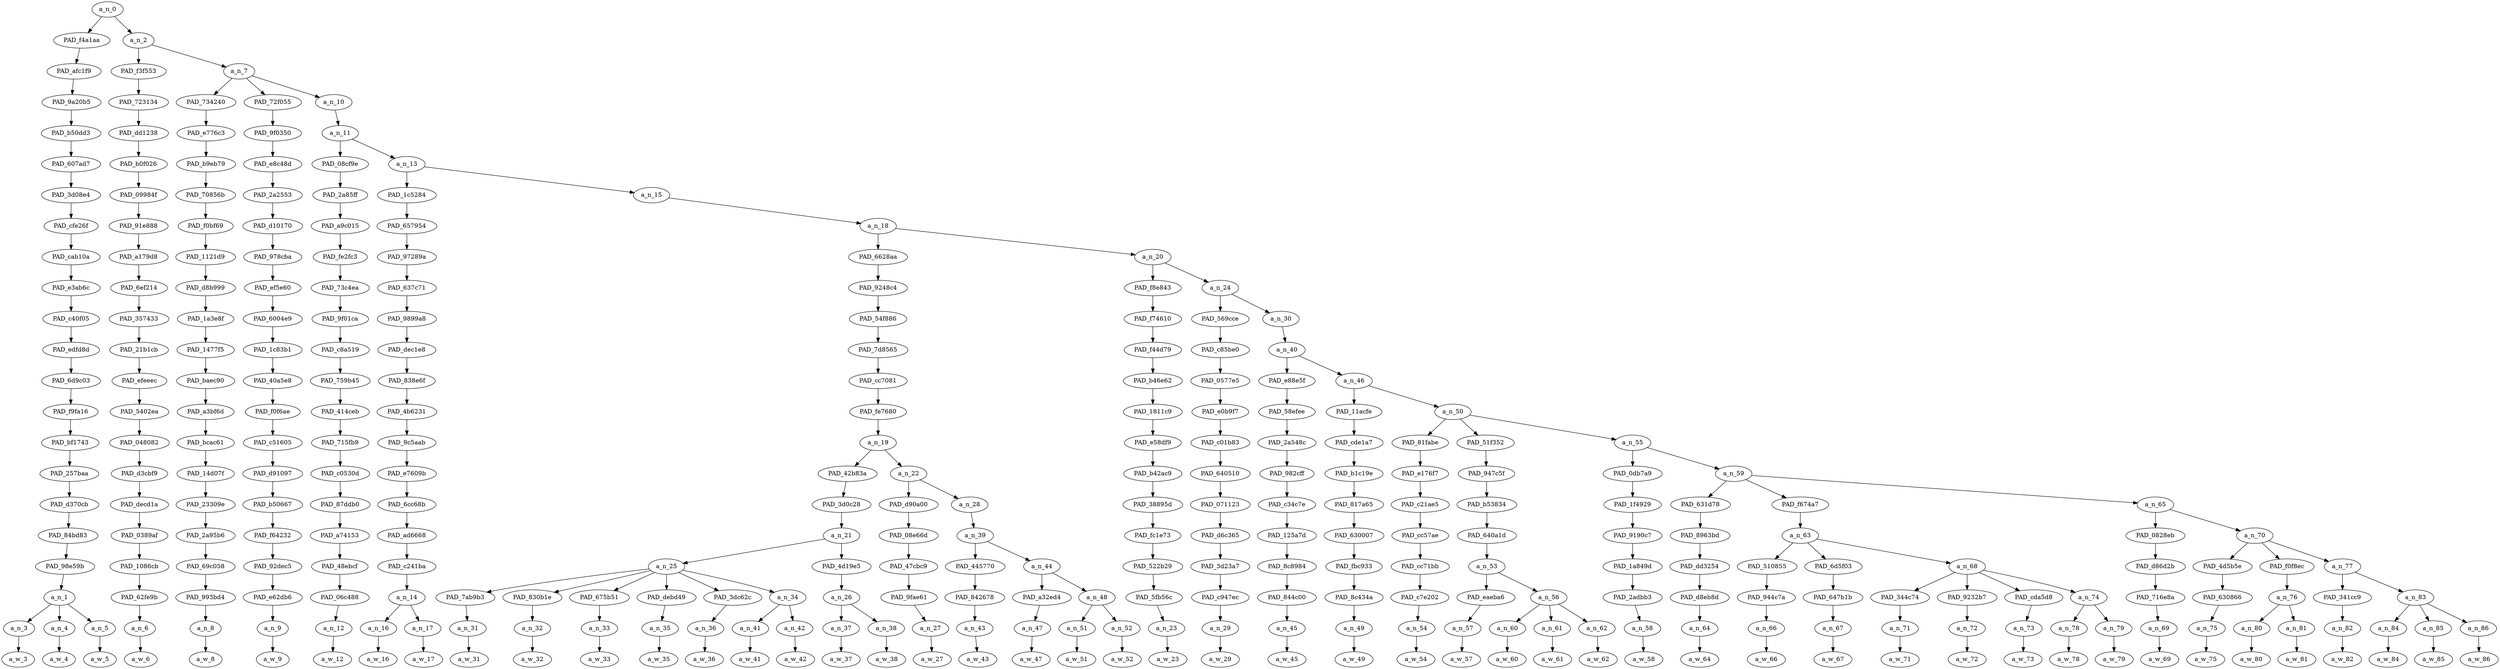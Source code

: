 strict digraph "" {
	a_n_0	[div_dir=-1,
		index=0,
		level=21,
		pos="2.8313787012924383,21!",
		text_span="[0, 1, 2, 3, 4, 5, 6, 7, 8, 9, 10, 11, 12, 13, 14, 15, 16, 17, 18, 19, 20, 21, 22, 23, 24, 25, 26, 27, 28, 29, 30, 31, 32, 33, 34, \
35, 36, 37, 38, 39, 40, 41, 42, 43, 44, 45, 46, 47, 48]",
		value=1.00000002];
	PAD_f4a1aa	[div_dir=-1,
		index=0,
		level=20,
		pos="1.0,20!",
		text_span="[0, 1, 2]",
		value=0.07520229];
	a_n_0 -> PAD_f4a1aa;
	a_n_2	[div_dir=-1,
		index=1,
		level=20,
		pos="4.662757402584877,20!",
		text_span="[3, 4, 5, 6, 7, 8, 9, 10, 11, 12, 13, 14, 15, 16, 17, 18, 19, 20, 21, 22, 23, 24, 25, 26, 27, 28, 29, 30, 31, 32, 33, 34, 35, 36, \
37, 38, 39, 40, 41, 42, 43, 44, 45, 46, 47, 48]",
		value=0.92477200];
	a_n_0 -> a_n_2;
	PAD_afc1f9	[div_dir=-1,
		index=0,
		level=19,
		pos="1.0,19!",
		text_span="[0, 1, 2]",
		value=0.07520229];
	PAD_f4a1aa -> PAD_afc1f9;
	PAD_9a20b5	[div_dir=-1,
		index=0,
		level=18,
		pos="1.0,18!",
		text_span="[0, 1, 2]",
		value=0.07520229];
	PAD_afc1f9 -> PAD_9a20b5;
	PAD_b50dd3	[div_dir=-1,
		index=0,
		level=17,
		pos="1.0,17!",
		text_span="[0, 1, 2]",
		value=0.07520229];
	PAD_9a20b5 -> PAD_b50dd3;
	PAD_607ad7	[div_dir=-1,
		index=0,
		level=16,
		pos="1.0,16!",
		text_span="[0, 1, 2]",
		value=0.07520229];
	PAD_b50dd3 -> PAD_607ad7;
	PAD_3d08e4	[div_dir=-1,
		index=0,
		level=15,
		pos="1.0,15!",
		text_span="[0, 1, 2]",
		value=0.07520229];
	PAD_607ad7 -> PAD_3d08e4;
	PAD_cfe26f	[div_dir=-1,
		index=0,
		level=14,
		pos="1.0,14!",
		text_span="[0, 1, 2]",
		value=0.07520229];
	PAD_3d08e4 -> PAD_cfe26f;
	PAD_cab10a	[div_dir=-1,
		index=0,
		level=13,
		pos="1.0,13!",
		text_span="[0, 1, 2]",
		value=0.07520229];
	PAD_cfe26f -> PAD_cab10a;
	PAD_e3ab6c	[div_dir=-1,
		index=0,
		level=12,
		pos="1.0,12!",
		text_span="[0, 1, 2]",
		value=0.07520229];
	PAD_cab10a -> PAD_e3ab6c;
	PAD_c40f05	[div_dir=-1,
		index=0,
		level=11,
		pos="1.0,11!",
		text_span="[0, 1, 2]",
		value=0.07520229];
	PAD_e3ab6c -> PAD_c40f05;
	PAD_edfd8d	[div_dir=-1,
		index=0,
		level=10,
		pos="1.0,10!",
		text_span="[0, 1, 2]",
		value=0.07520229];
	PAD_c40f05 -> PAD_edfd8d;
	PAD_6d9c03	[div_dir=-1,
		index=0,
		level=9,
		pos="1.0,9!",
		text_span="[0, 1, 2]",
		value=0.07520229];
	PAD_edfd8d -> PAD_6d9c03;
	PAD_f9fa16	[div_dir=-1,
		index=0,
		level=8,
		pos="1.0,8!",
		text_span="[0, 1, 2]",
		value=0.07520229];
	PAD_6d9c03 -> PAD_f9fa16;
	PAD_bf1743	[div_dir=-1,
		index=0,
		level=7,
		pos="1.0,7!",
		text_span="[0, 1, 2]",
		value=0.07520229];
	PAD_f9fa16 -> PAD_bf1743;
	PAD_257baa	[div_dir=-1,
		index=0,
		level=6,
		pos="1.0,6!",
		text_span="[0, 1, 2]",
		value=0.07520229];
	PAD_bf1743 -> PAD_257baa;
	PAD_d370cb	[div_dir=-1,
		index=0,
		level=5,
		pos="1.0,5!",
		text_span="[0, 1, 2]",
		value=0.07520229];
	PAD_257baa -> PAD_d370cb;
	PAD_84bd83	[div_dir=-1,
		index=0,
		level=4,
		pos="1.0,4!",
		text_span="[0, 1, 2]",
		value=0.07520229];
	PAD_d370cb -> PAD_84bd83;
	PAD_98e59b	[div_dir=-1,
		index=0,
		level=3,
		pos="1.0,3!",
		text_span="[0, 1, 2]",
		value=0.07520229];
	PAD_84bd83 -> PAD_98e59b;
	a_n_1	[div_dir=-1,
		index=0,
		level=2,
		pos="1.0,2!",
		text_span="[0, 1, 2]",
		value=0.07520229];
	PAD_98e59b -> a_n_1;
	a_n_3	[div_dir=-1,
		index=0,
		level=1,
		pos="0.0,1!",
		text_span="[0]",
		value=0.01109637];
	a_n_1 -> a_n_3;
	a_n_4	[div_dir=-1,
		index=1,
		level=1,
		pos="1.0,1!",
		text_span="[1]",
		value=0.04171423];
	a_n_1 -> a_n_4;
	a_n_5	[div_dir=1,
		index=2,
		level=1,
		pos="2.0,1!",
		text_span="[2]",
		value=0.02232643];
	a_n_1 -> a_n_5;
	a_w_3	[div_dir=0,
		index=0,
		level=0,
		pos="0,0!",
		text_span="[0]",
		value=the];
	a_n_3 -> a_w_3;
	a_w_4	[div_dir=0,
		index=1,
		level=0,
		pos="1,0!",
		text_span="[1]",
		value=blm];
	a_n_4 -> a_w_4;
	a_w_5	[div_dir=0,
		index=2,
		level=0,
		pos="2,0!",
		text_span="[2]",
		value=leadership];
	a_n_5 -> a_w_5;
	PAD_f3f553	[div_dir=-1,
		index=1,
		level=19,
		pos="3.0,19!",
		text_span="[3]",
		value=0.01282793];
	a_n_2 -> PAD_f3f553;
	a_n_7	[div_dir=-1,
		index=2,
		level=19,
		pos="6.325514805169753,19!",
		text_span="[4, 5, 6, 7, 8, 9, 10, 11, 12, 13, 14, 15, 16, 17, 18, 19, 20, 21, 22, 23, 24, 25, 26, 27, 28, 29, 30, 31, 32, 33, 34, 35, 36, 37, \
38, 39, 40, 41, 42, 43, 44, 45, 46, 47, 48]",
		value=0.91193600];
	a_n_2 -> a_n_7;
	PAD_723134	[div_dir=-1,
		index=1,
		level=18,
		pos="3.0,18!",
		text_span="[3]",
		value=0.01282793];
	PAD_f3f553 -> PAD_723134;
	PAD_dd1238	[div_dir=-1,
		index=1,
		level=17,
		pos="3.0,17!",
		text_span="[3]",
		value=0.01282793];
	PAD_723134 -> PAD_dd1238;
	PAD_b0f026	[div_dir=-1,
		index=1,
		level=16,
		pos="3.0,16!",
		text_span="[3]",
		value=0.01282793];
	PAD_dd1238 -> PAD_b0f026;
	PAD_09984f	[div_dir=-1,
		index=1,
		level=15,
		pos="3.0,15!",
		text_span="[3]",
		value=0.01282793];
	PAD_b0f026 -> PAD_09984f;
	PAD_91e888	[div_dir=-1,
		index=1,
		level=14,
		pos="3.0,14!",
		text_span="[3]",
		value=0.01282793];
	PAD_09984f -> PAD_91e888;
	PAD_a179d8	[div_dir=-1,
		index=1,
		level=13,
		pos="3.0,13!",
		text_span="[3]",
		value=0.01282793];
	PAD_91e888 -> PAD_a179d8;
	PAD_6ef214	[div_dir=-1,
		index=1,
		level=12,
		pos="3.0,12!",
		text_span="[3]",
		value=0.01282793];
	PAD_a179d8 -> PAD_6ef214;
	PAD_357433	[div_dir=-1,
		index=1,
		level=11,
		pos="3.0,11!",
		text_span="[3]",
		value=0.01282793];
	PAD_6ef214 -> PAD_357433;
	PAD_21b1cb	[div_dir=-1,
		index=1,
		level=10,
		pos="3.0,10!",
		text_span="[3]",
		value=0.01282793];
	PAD_357433 -> PAD_21b1cb;
	PAD_efeeec	[div_dir=-1,
		index=1,
		level=9,
		pos="3.0,9!",
		text_span="[3]",
		value=0.01282793];
	PAD_21b1cb -> PAD_efeeec;
	PAD_5402ea	[div_dir=-1,
		index=1,
		level=8,
		pos="3.0,8!",
		text_span="[3]",
		value=0.01282793];
	PAD_efeeec -> PAD_5402ea;
	PAD_048082	[div_dir=-1,
		index=1,
		level=7,
		pos="3.0,7!",
		text_span="[3]",
		value=0.01282793];
	PAD_5402ea -> PAD_048082;
	PAD_d3cbf9	[div_dir=-1,
		index=1,
		level=6,
		pos="3.0,6!",
		text_span="[3]",
		value=0.01282793];
	PAD_048082 -> PAD_d3cbf9;
	PAD_decd1a	[div_dir=-1,
		index=1,
		level=5,
		pos="3.0,5!",
		text_span="[3]",
		value=0.01282793];
	PAD_d3cbf9 -> PAD_decd1a;
	PAD_0389af	[div_dir=-1,
		index=1,
		level=4,
		pos="3.0,4!",
		text_span="[3]",
		value=0.01282793];
	PAD_decd1a -> PAD_0389af;
	PAD_1086cb	[div_dir=-1,
		index=1,
		level=3,
		pos="3.0,3!",
		text_span="[3]",
		value=0.01282793];
	PAD_0389af -> PAD_1086cb;
	PAD_62fe9b	[div_dir=-1,
		index=1,
		level=2,
		pos="3.0,2!",
		text_span="[3]",
		value=0.01282793];
	PAD_1086cb -> PAD_62fe9b;
	a_n_6	[div_dir=-1,
		index=3,
		level=1,
		pos="3.0,1!",
		text_span="[3]",
		value=0.01282793];
	PAD_62fe9b -> a_n_6;
	a_w_6	[div_dir=0,
		index=3,
		level=0,
		pos="3,0!",
		text_span="[3]",
		value=have];
	a_n_6 -> a_w_6;
	PAD_734240	[div_dir=1,
		index=2,
		level=18,
		pos="4.0,18!",
		text_span="[4]",
		value=0.01030826];
	a_n_7 -> PAD_734240;
	PAD_72f055	[div_dir=-1,
		index=3,
		level=18,
		pos="5.0,18!",
		text_span="[5]",
		value=0.01080729];
	a_n_7 -> PAD_72f055;
	a_n_10	[div_dir=-1,
		index=4,
		level=18,
		pos="9.97654441550926,18!",
		text_span="[6, 7, 8, 9, 10, 11, 12, 13, 14, 15, 16, 17, 18, 19, 20, 21, 22, 23, 24, 25, 26, 27, 28, 29, 30, 31, 32, 33, 34, 35, 36, 37, 38, \
39, 40, 41, 42, 43, 44, 45, 46, 47, 48]",
		value=0.89081667];
	a_n_7 -> a_n_10;
	PAD_e776c3	[div_dir=1,
		index=2,
		level=17,
		pos="4.0,17!",
		text_span="[4]",
		value=0.01030826];
	PAD_734240 -> PAD_e776c3;
	PAD_b9eb79	[div_dir=1,
		index=2,
		level=16,
		pos="4.0,16!",
		text_span="[4]",
		value=0.01030826];
	PAD_e776c3 -> PAD_b9eb79;
	PAD_70856b	[div_dir=1,
		index=2,
		level=15,
		pos="4.0,15!",
		text_span="[4]",
		value=0.01030826];
	PAD_b9eb79 -> PAD_70856b;
	PAD_f0bf69	[div_dir=1,
		index=2,
		level=14,
		pos="4.0,14!",
		text_span="[4]",
		value=0.01030826];
	PAD_70856b -> PAD_f0bf69;
	PAD_1121d9	[div_dir=1,
		index=2,
		level=13,
		pos="4.0,13!",
		text_span="[4]",
		value=0.01030826];
	PAD_f0bf69 -> PAD_1121d9;
	PAD_d8b999	[div_dir=1,
		index=2,
		level=12,
		pos="4.0,12!",
		text_span="[4]",
		value=0.01030826];
	PAD_1121d9 -> PAD_d8b999;
	PAD_1a3e8f	[div_dir=1,
		index=2,
		level=11,
		pos="4.0,11!",
		text_span="[4]",
		value=0.01030826];
	PAD_d8b999 -> PAD_1a3e8f;
	PAD_1477f5	[div_dir=1,
		index=2,
		level=10,
		pos="4.0,10!",
		text_span="[4]",
		value=0.01030826];
	PAD_1a3e8f -> PAD_1477f5;
	PAD_baec90	[div_dir=1,
		index=2,
		level=9,
		pos="4.0,9!",
		text_span="[4]",
		value=0.01030826];
	PAD_1477f5 -> PAD_baec90;
	PAD_a3bf6d	[div_dir=1,
		index=2,
		level=8,
		pos="4.0,8!",
		text_span="[4]",
		value=0.01030826];
	PAD_baec90 -> PAD_a3bf6d;
	PAD_bcac61	[div_dir=1,
		index=2,
		level=7,
		pos="4.0,7!",
		text_span="[4]",
		value=0.01030826];
	PAD_a3bf6d -> PAD_bcac61;
	PAD_14d07f	[div_dir=1,
		index=2,
		level=6,
		pos="4.0,6!",
		text_span="[4]",
		value=0.01030826];
	PAD_bcac61 -> PAD_14d07f;
	PAD_23309e	[div_dir=1,
		index=2,
		level=5,
		pos="4.0,5!",
		text_span="[4]",
		value=0.01030826];
	PAD_14d07f -> PAD_23309e;
	PAD_2a95b6	[div_dir=1,
		index=2,
		level=4,
		pos="4.0,4!",
		text_span="[4]",
		value=0.01030826];
	PAD_23309e -> PAD_2a95b6;
	PAD_69c058	[div_dir=1,
		index=2,
		level=3,
		pos="4.0,3!",
		text_span="[4]",
		value=0.01030826];
	PAD_2a95b6 -> PAD_69c058;
	PAD_993bd4	[div_dir=1,
		index=2,
		level=2,
		pos="4.0,2!",
		text_span="[4]",
		value=0.01030826];
	PAD_69c058 -> PAD_993bd4;
	a_n_8	[div_dir=1,
		index=4,
		level=1,
		pos="4.0,1!",
		text_span="[4]",
		value=0.01030826];
	PAD_993bd4 -> a_n_8;
	a_w_8	[div_dir=0,
		index=4,
		level=0,
		pos="4,0!",
		text_span="[4]",
		value=been];
	a_n_8 -> a_w_8;
	PAD_9f0350	[div_dir=-1,
		index=3,
		level=17,
		pos="5.0,17!",
		text_span="[5]",
		value=0.01080729];
	PAD_72f055 -> PAD_9f0350;
	PAD_e8c48d	[div_dir=-1,
		index=3,
		level=16,
		pos="5.0,16!",
		text_span="[5]",
		value=0.01080729];
	PAD_9f0350 -> PAD_e8c48d;
	PAD_2a2553	[div_dir=-1,
		index=3,
		level=15,
		pos="5.0,15!",
		text_span="[5]",
		value=0.01080729];
	PAD_e8c48d -> PAD_2a2553;
	PAD_d10170	[div_dir=-1,
		index=3,
		level=14,
		pos="5.0,14!",
		text_span="[5]",
		value=0.01080729];
	PAD_2a2553 -> PAD_d10170;
	PAD_978cba	[div_dir=-1,
		index=3,
		level=13,
		pos="5.0,13!",
		text_span="[5]",
		value=0.01080729];
	PAD_d10170 -> PAD_978cba;
	PAD_ef5e60	[div_dir=-1,
		index=3,
		level=12,
		pos="5.0,12!",
		text_span="[5]",
		value=0.01080729];
	PAD_978cba -> PAD_ef5e60;
	PAD_6004e9	[div_dir=-1,
		index=3,
		level=11,
		pos="5.0,11!",
		text_span="[5]",
		value=0.01080729];
	PAD_ef5e60 -> PAD_6004e9;
	PAD_1c83b1	[div_dir=-1,
		index=3,
		level=10,
		pos="5.0,10!",
		text_span="[5]",
		value=0.01080729];
	PAD_6004e9 -> PAD_1c83b1;
	PAD_40a5e8	[div_dir=-1,
		index=3,
		level=9,
		pos="5.0,9!",
		text_span="[5]",
		value=0.01080729];
	PAD_1c83b1 -> PAD_40a5e8;
	PAD_f0f6ae	[div_dir=-1,
		index=3,
		level=8,
		pos="5.0,8!",
		text_span="[5]",
		value=0.01080729];
	PAD_40a5e8 -> PAD_f0f6ae;
	PAD_c51605	[div_dir=-1,
		index=3,
		level=7,
		pos="5.0,7!",
		text_span="[5]",
		value=0.01080729];
	PAD_f0f6ae -> PAD_c51605;
	PAD_d91097	[div_dir=-1,
		index=3,
		level=6,
		pos="5.0,6!",
		text_span="[5]",
		value=0.01080729];
	PAD_c51605 -> PAD_d91097;
	PAD_b50667	[div_dir=-1,
		index=3,
		level=5,
		pos="5.0,5!",
		text_span="[5]",
		value=0.01080729];
	PAD_d91097 -> PAD_b50667;
	PAD_f64232	[div_dir=-1,
		index=3,
		level=4,
		pos="5.0,4!",
		text_span="[5]",
		value=0.01080729];
	PAD_b50667 -> PAD_f64232;
	PAD_92dec5	[div_dir=-1,
		index=3,
		level=3,
		pos="5.0,3!",
		text_span="[5]",
		value=0.01080729];
	PAD_f64232 -> PAD_92dec5;
	PAD_e62db6	[div_dir=-1,
		index=3,
		level=2,
		pos="5.0,2!",
		text_span="[5]",
		value=0.01080729];
	PAD_92dec5 -> PAD_e62db6;
	a_n_9	[div_dir=-1,
		index=5,
		level=1,
		pos="5.0,1!",
		text_span="[5]",
		value=0.01080729];
	PAD_e62db6 -> a_n_9;
	a_w_9	[div_dir=0,
		index=5,
		level=0,
		pos="5,0!",
		text_span="[5]",
		value=out];
	a_n_9 -> a_w_9;
	a_n_11	[div_dir=-1,
		index=4,
		level=17,
		pos="9.97654441550926,17!",
		text_span="[6, 7, 8, 9, 10, 11, 12, 13, 14, 15, 16, 17, 18, 19, 20, 21, 22, 23, 24, 25, 26, 27, 28, 29, 30, 31, 32, 33, 34, 35, 36, 37, 38, \
39, 40, 41, 42, 43, 44, 45, 46, 47, 48]",
		value=0.89081508];
	a_n_10 -> a_n_11;
	PAD_08cf9e	[div_dir=-1,
		index=4,
		level=16,
		pos="6.0,16!",
		text_span="[6]",
		value=0.02746421];
	a_n_11 -> PAD_08cf9e;
	a_n_13	[div_dir=1,
		index=5,
		level=16,
		pos="13.953088831018519,16!",
		text_span="[7, 8, 9, 10, 11, 12, 13, 14, 15, 16, 17, 18, 19, 20, 21, 22, 23, 24, 25, 26, 27, 28, 29, 30, 31, 32, 33, 34, 35, 36, 37, 38, 39, \
40, 41, 42, 43, 44, 45, 46, 47, 48]",
		value=0.86334928];
	a_n_11 -> a_n_13;
	PAD_2a85ff	[div_dir=-1,
		index=4,
		level=15,
		pos="6.0,15!",
		text_span="[6]",
		value=0.02746421];
	PAD_08cf9e -> PAD_2a85ff;
	PAD_a9c015	[div_dir=-1,
		index=4,
		level=14,
		pos="6.0,14!",
		text_span="[6]",
		value=0.02746421];
	PAD_2a85ff -> PAD_a9c015;
	PAD_fe2fc3	[div_dir=-1,
		index=4,
		level=13,
		pos="6.0,13!",
		text_span="[6]",
		value=0.02746421];
	PAD_a9c015 -> PAD_fe2fc3;
	PAD_73c4ea	[div_dir=-1,
		index=4,
		level=12,
		pos="6.0,12!",
		text_span="[6]",
		value=0.02746421];
	PAD_fe2fc3 -> PAD_73c4ea;
	PAD_9f01ca	[div_dir=-1,
		index=4,
		level=11,
		pos="6.0,11!",
		text_span="[6]",
		value=0.02746421];
	PAD_73c4ea -> PAD_9f01ca;
	PAD_c8a519	[div_dir=-1,
		index=4,
		level=10,
		pos="6.0,10!",
		text_span="[6]",
		value=0.02746421];
	PAD_9f01ca -> PAD_c8a519;
	PAD_759b45	[div_dir=-1,
		index=4,
		level=9,
		pos="6.0,9!",
		text_span="[6]",
		value=0.02746421];
	PAD_c8a519 -> PAD_759b45;
	PAD_414ceb	[div_dir=-1,
		index=4,
		level=8,
		pos="6.0,8!",
		text_span="[6]",
		value=0.02746421];
	PAD_759b45 -> PAD_414ceb;
	PAD_715fb9	[div_dir=-1,
		index=4,
		level=7,
		pos="6.0,7!",
		text_span="[6]",
		value=0.02746421];
	PAD_414ceb -> PAD_715fb9;
	PAD_c0530d	[div_dir=-1,
		index=4,
		level=6,
		pos="6.0,6!",
		text_span="[6]",
		value=0.02746421];
	PAD_715fb9 -> PAD_c0530d;
	PAD_87ddb0	[div_dir=-1,
		index=4,
		level=5,
		pos="6.0,5!",
		text_span="[6]",
		value=0.02746421];
	PAD_c0530d -> PAD_87ddb0;
	PAD_a74153	[div_dir=-1,
		index=4,
		level=4,
		pos="6.0,4!",
		text_span="[6]",
		value=0.02746421];
	PAD_87ddb0 -> PAD_a74153;
	PAD_48ebcf	[div_dir=-1,
		index=4,
		level=3,
		pos="6.0,3!",
		text_span="[6]",
		value=0.02746421];
	PAD_a74153 -> PAD_48ebcf;
	PAD_06c488	[div_dir=-1,
		index=4,
		level=2,
		pos="6.0,2!",
		text_span="[6]",
		value=0.02746421];
	PAD_48ebcf -> PAD_06c488;
	a_n_12	[div_dir=-1,
		index=6,
		level=1,
		pos="6.0,1!",
		text_span="[6]",
		value=0.02746421];
	PAD_06c488 -> a_n_12;
	a_w_12	[div_dir=0,
		index=6,
		level=0,
		pos="6,0!",
		text_span="[6]",
		value=disrupting];
	a_n_12 -> a_w_12;
	PAD_1c5284	[div_dir=1,
		index=5,
		level=15,
		pos="7.5,15!",
		text_span="[7, 8]",
		value=0.05736833];
	a_n_13 -> PAD_1c5284;
	a_n_15	[div_dir=-1,
		index=6,
		level=15,
		pos="20.406177662037038,15!",
		text_span="[9, 10, 11, 12, 13, 14, 15, 16, 17, 18, 19, 20, 21, 22, 23, 24, 25, 26, 27, 28, 29, 30, 31, 32, 33, 34, 35, 36, 37, 38, 39, 40, \
41, 42, 43, 44, 45, 46, 47, 48]",
		value=0.80597691];
	a_n_13 -> a_n_15;
	PAD_657954	[div_dir=1,
		index=5,
		level=14,
		pos="7.5,14!",
		text_span="[7, 8]",
		value=0.05736833];
	PAD_1c5284 -> PAD_657954;
	PAD_97289a	[div_dir=1,
		index=5,
		level=13,
		pos="7.5,13!",
		text_span="[7, 8]",
		value=0.05736833];
	PAD_657954 -> PAD_97289a;
	PAD_637c71	[div_dir=1,
		index=5,
		level=12,
		pos="7.5,12!",
		text_span="[7, 8]",
		value=0.05736833];
	PAD_97289a -> PAD_637c71;
	PAD_9899a8	[div_dir=1,
		index=5,
		level=11,
		pos="7.5,11!",
		text_span="[7, 8]",
		value=0.05736833];
	PAD_637c71 -> PAD_9899a8;
	PAD_dec1e8	[div_dir=1,
		index=5,
		level=10,
		pos="7.5,10!",
		text_span="[7, 8]",
		value=0.05736833];
	PAD_9899a8 -> PAD_dec1e8;
	PAD_838e6f	[div_dir=1,
		index=5,
		level=9,
		pos="7.5,9!",
		text_span="[7, 8]",
		value=0.05736833];
	PAD_dec1e8 -> PAD_838e6f;
	PAD_4b6231	[div_dir=1,
		index=5,
		level=8,
		pos="7.5,8!",
		text_span="[7, 8]",
		value=0.05736833];
	PAD_838e6f -> PAD_4b6231;
	PAD_9c5aab	[div_dir=1,
		index=5,
		level=7,
		pos="7.5,7!",
		text_span="[7, 8]",
		value=0.05736833];
	PAD_4b6231 -> PAD_9c5aab;
	PAD_e7609b	[div_dir=1,
		index=5,
		level=6,
		pos="7.5,6!",
		text_span="[7, 8]",
		value=0.05736833];
	PAD_9c5aab -> PAD_e7609b;
	PAD_6cc68b	[div_dir=1,
		index=5,
		level=5,
		pos="7.5,5!",
		text_span="[7, 8]",
		value=0.05736833];
	PAD_e7609b -> PAD_6cc68b;
	PAD_ad6668	[div_dir=1,
		index=5,
		level=4,
		pos="7.5,4!",
		text_span="[7, 8]",
		value=0.05736833];
	PAD_6cc68b -> PAD_ad6668;
	PAD_c241ba	[div_dir=1,
		index=5,
		level=3,
		pos="7.5,3!",
		text_span="[7, 8]",
		value=0.05736833];
	PAD_ad6668 -> PAD_c241ba;
	a_n_14	[div_dir=1,
		index=5,
		level=2,
		pos="7.5,2!",
		text_span="[7, 8]",
		value=0.05736833];
	PAD_c241ba -> a_n_14;
	a_n_16	[div_dir=1,
		index=7,
		level=1,
		pos="7.0,1!",
		text_span="[7]",
		value=0.03590474];
	a_n_14 -> a_n_16;
	a_n_17	[div_dir=1,
		index=8,
		level=1,
		pos="8.0,1!",
		text_span="[8]",
		value=0.02134749];
	a_n_14 -> a_n_17;
	a_w_16	[div_dir=0,
		index=7,
		level=0,
		pos="7,0!",
		text_span="[7]",
		value=lgbt];
	a_n_16 -> a_w_16;
	a_w_17	[div_dir=0,
		index=8,
		level=0,
		pos="8,0!",
		text_span="[8]",
		value=events];
	a_n_17 -> a_w_17;
	a_n_18	[div_dir=-1,
		index=6,
		level=14,
		pos="20.406177662037038,14!",
		text_span="[9, 10, 11, 12, 13, 14, 15, 16, 17, 18, 19, 20, 21, 22, 23, 24, 25, 26, 27, 28, 29, 30, 31, 32, 33, 34, 35, 36, 37, 38, 39, 40, \
41, 42, 43, 44, 45, 46, 47, 48]",
		value=0.80595680];
	a_n_15 -> a_n_18;
	PAD_6628aa	[div_dir=-1,
		index=6,
		level=13,
		pos="16.572916666666664,13!",
		text_span="[9, 10, 11, 12, 13, 14, 15, 16, 17, 18, 19, 20, 21, 22]",
		value=0.39734968];
	a_n_18 -> PAD_6628aa;
	a_n_20	[div_dir=1,
		index=7,
		level=13,
		pos="24.23943865740741,13!",
		text_span="[23, 24, 25, 26, 27, 28, 29, 30, 31, 32, 33, 34, 35, 36, 37, 38, 39, 40, 41, 42, 43, 44, 45, 46, 47, 48]",
		value=0.40858702];
	a_n_18 -> a_n_20;
	PAD_9248c4	[div_dir=-1,
		index=6,
		level=12,
		pos="16.572916666666664,12!",
		text_span="[9, 10, 11, 12, 13, 14, 15, 16, 17, 18, 19, 20, 21, 22]",
		value=0.39734968];
	PAD_6628aa -> PAD_9248c4;
	PAD_54f886	[div_dir=-1,
		index=6,
		level=11,
		pos="16.572916666666664,11!",
		text_span="[9, 10, 11, 12, 13, 14, 15, 16, 17, 18, 19, 20, 21, 22]",
		value=0.39734968];
	PAD_9248c4 -> PAD_54f886;
	PAD_7d8565	[div_dir=-1,
		index=6,
		level=10,
		pos="16.572916666666664,10!",
		text_span="[9, 10, 11, 12, 13, 14, 15, 16, 17, 18, 19, 20, 21, 22]",
		value=0.39734968];
	PAD_54f886 -> PAD_7d8565;
	PAD_cc7081	[div_dir=-1,
		index=6,
		level=9,
		pos="16.572916666666664,9!",
		text_span="[9, 10, 11, 12, 13, 14, 15, 16, 17, 18, 19, 20, 21, 22]",
		value=0.39734968];
	PAD_7d8565 -> PAD_cc7081;
	PAD_fe7680	[div_dir=-1,
		index=6,
		level=8,
		pos="16.572916666666664,8!",
		text_span="[9, 10, 11, 12, 13, 14, 15, 16, 17, 18, 19, 20, 21, 22]",
		value=0.39734968];
	PAD_cc7081 -> PAD_fe7680;
	a_n_19	[div_dir=-1,
		index=6,
		level=7,
		pos="16.572916666666664,7!",
		text_span="[9, 10, 11, 12, 13, 14, 15, 16, 17, 18, 19, 20, 21, 22]",
		value=0.39734968];
	PAD_fe7680 -> a_n_19;
	PAD_42b83a	[div_dir=-1,
		index=6,
		level=6,
		pos="14.208333333333332,6!",
		text_span="[9, 10, 11, 12, 13, 14, 15, 16, 17]",
		value=0.25717622];
	a_n_19 -> PAD_42b83a;
	a_n_22	[div_dir=-1,
		index=7,
		level=6,
		pos="18.9375,6!",
		text_span="[18, 19, 20, 21, 22]",
		value=0.14013831];
	a_n_19 -> a_n_22;
	PAD_3d0c28	[div_dir=-1,
		index=6,
		level=5,
		pos="14.208333333333332,5!",
		text_span="[9, 10, 11, 12, 13, 14, 15, 16, 17]",
		value=0.25717622];
	PAD_42b83a -> PAD_3d0c28;
	a_n_21	[div_dir=-1,
		index=6,
		level=4,
		pos="14.208333333333332,4!",
		text_span="[9, 10, 11, 12, 13, 14, 15, 16, 17]",
		value=0.25717622];
	PAD_3d0c28 -> a_n_21;
	a_n_25	[div_dir=-1,
		index=6,
		level=3,
		pos="11.916666666666666,3!",
		text_span="[9, 10, 11, 12, 13, 14, 15]",
		value=0.22537389];
	a_n_21 -> a_n_25;
	PAD_4d19e5	[div_dir=-1,
		index=7,
		level=3,
		pos="16.5,3!",
		text_span="[16, 17]",
		value=0.03176213];
	a_n_21 -> PAD_4d19e5;
	PAD_7ab9b3	[div_dir=-1,
		index=6,
		level=2,
		pos="9.0,2!",
		text_span="[9]",
		value=0.01878833];
	a_n_25 -> PAD_7ab9b3;
	PAD_830b1e	[div_dir=1,
		index=7,
		level=2,
		pos="10.0,2!",
		text_span="[10]",
		value=0.03704815];
	a_n_25 -> PAD_830b1e;
	PAD_675b51	[div_dir=1,
		index=8,
		level=2,
		pos="11.0,2!",
		text_span="[11]",
		value=0.03172661];
	a_n_25 -> PAD_675b51;
	PAD_debd49	[div_dir=-1,
		index=10,
		level=2,
		pos="14.0,2!",
		text_span="[14]",
		value=0.04411944];
	a_n_25 -> PAD_debd49;
	PAD_3dc62c	[div_dir=1,
		index=11,
		level=2,
		pos="15.0,2!",
		text_span="[15]",
		value=0.01681980];
	a_n_25 -> PAD_3dc62c;
	a_n_34	[div_dir=-1,
		index=9,
		level=2,
		pos="12.5,2!",
		text_span="[12, 13]",
		value=0.07685901];
	a_n_25 -> a_n_34;
	a_n_31	[div_dir=-1,
		index=9,
		level=1,
		pos="9.0,1!",
		text_span="[9]",
		value=0.01878833];
	PAD_7ab9b3 -> a_n_31;
	a_w_31	[div_dir=0,
		index=9,
		level=0,
		pos="9,0!",
		text_span="[9]",
		value=the1];
	a_n_31 -> a_w_31;
	a_n_32	[div_dir=1,
		index=10,
		level=1,
		pos="10.0,1!",
		text_span="[10]",
		value=0.03704815];
	PAD_830b1e -> a_n_32;
	a_w_32	[div_dir=0,
		index=10,
		level=0,
		pos="10,0!",
		text_span="[10]",
		value=black];
	a_n_32 -> a_w_32;
	a_n_33	[div_dir=1,
		index=11,
		level=1,
		pos="11.0,1!",
		text_span="[11]",
		value=0.03172661];
	PAD_675b51 -> a_n_33;
	a_w_33	[div_dir=0,
		index=11,
		level=0,
		pos="11,0!",
		text_span="[11]",
		value=militant];
	a_n_33 -> a_w_33;
	a_n_35	[div_dir=-1,
		index=14,
		level=1,
		pos="14.0,1!",
		text_span="[14]",
		value=0.04411944];
	PAD_debd49 -> a_n_35;
	a_w_35	[div_dir=0,
		index=14,
		level=0,
		pos="14,0!",
		text_span="[14]",
		value=guerilla];
	a_n_35 -> a_w_35;
	a_n_36	[div_dir=1,
		index=15,
		level=1,
		pos="15.0,1!",
		text_span="[15]",
		value=0.01681980];
	PAD_3dc62c -> a_n_36;
	a_w_36	[div_dir=0,
		index=15,
		level=0,
		pos="15,0!",
		text_span="[15]",
		value=family];
	a_n_36 -> a_w_36;
	a_n_41	[div_dir=-1,
		index=12,
		level=1,
		pos="12.0,1!",
		text_span="[12]",
		value=0.04542084];
	a_n_34 -> a_n_41;
	a_n_42	[div_dir=-1,
		index=13,
		level=1,
		pos="13.0,1!",
		text_span="[13]",
		value=0.03128585];
	a_n_34 -> a_n_42;
	a_w_41	[div_dir=0,
		index=12,
		level=0,
		pos="12,0!",
		text_span="[12]",
		value=muscle];
	a_n_41 -> a_w_41;
	a_w_42	[div_dir=0,
		index=13,
		level=0,
		pos="13,0!",
		text_span="[13]",
		value=panthers];
	a_n_42 -> a_w_42;
	a_n_26	[div_dir=-1,
		index=12,
		level=2,
		pos="16.5,2!",
		text_span="[16, 17]",
		value=0.03176213];
	PAD_4d19e5 -> a_n_26;
	a_n_37	[div_dir=-1,
		index=16,
		level=1,
		pos="16.0,1!",
		text_span="[16]",
		value=0.01858063];
	a_n_26 -> a_n_37;
	a_n_38	[div_dir=1,
		index=17,
		level=1,
		pos="17.0,1!",
		text_span="[17]",
		value=0.01311496];
	a_n_26 -> a_n_38;
	a_w_37	[div_dir=0,
		index=16,
		level=0,
		pos="16,0!",
		text_span="[16]",
		value=et];
	a_n_37 -> a_w_37;
	a_w_38	[div_dir=0,
		index=17,
		level=0,
		pos="17,0!",
		text_span="[17]",
		value=al];
	a_n_38 -> a_w_38;
	PAD_d90a00	[div_dir=-1,
		index=7,
		level=5,
		pos="18.0,5!",
		text_span="[18]",
		value=0.01223193];
	a_n_22 -> PAD_d90a00;
	a_n_28	[div_dir=1,
		index=8,
		level=5,
		pos="19.875,5!",
		text_span="[19, 20, 21, 22]",
		value=0.12790341];
	a_n_22 -> a_n_28;
	PAD_08e66d	[div_dir=-1,
		index=7,
		level=4,
		pos="18.0,4!",
		text_span="[18]",
		value=0.01223193];
	PAD_d90a00 -> PAD_08e66d;
	PAD_47cbc9	[div_dir=-1,
		index=8,
		level=3,
		pos="18.0,3!",
		text_span="[18]",
		value=0.01223193];
	PAD_08e66d -> PAD_47cbc9;
	PAD_9fae61	[div_dir=-1,
		index=13,
		level=2,
		pos="18.0,2!",
		text_span="[18]",
		value=0.01223193];
	PAD_47cbc9 -> PAD_9fae61;
	a_n_27	[div_dir=-1,
		index=18,
		level=1,
		pos="18.0,1!",
		text_span="[18]",
		value=0.01223193];
	PAD_9fae61 -> a_n_27;
	a_w_27	[div_dir=0,
		index=18,
		level=0,
		pos="18,0!",
		text_span="[18]",
		value=who];
	a_n_27 -> a_w_27;
	a_n_39	[div_dir=1,
		index=8,
		level=4,
		pos="19.875,4!",
		text_span="[19, 20, 21, 22]",
		value=0.12789719];
	a_n_28 -> a_n_39;
	PAD_445770	[div_dir=1,
		index=9,
		level=3,
		pos="19.0,3!",
		text_span="[19]",
		value=0.01446417];
	a_n_39 -> PAD_445770;
	a_n_44	[div_dir=-1,
		index=10,
		level=3,
		pos="20.75,3!",
		text_span="[20, 21, 22]",
		value=0.11342681];
	a_n_39 -> a_n_44;
	PAD_842678	[div_dir=1,
		index=14,
		level=2,
		pos="19.0,2!",
		text_span="[19]",
		value=0.01446417];
	PAD_445770 -> PAD_842678;
	a_n_43	[div_dir=1,
		index=19,
		level=1,
		pos="19.0,1!",
		text_span="[19]",
		value=0.01446417];
	PAD_842678 -> a_n_43;
	a_w_43	[div_dir=0,
		index=19,
		level=0,
		pos="19,0!",
		text_span="[19]",
		value=were];
	a_n_43 -> a_w_43;
	PAD_a32ed4	[div_dir=-1,
		index=15,
		level=2,
		pos="20.0,2!",
		text_span="[20]",
		value=0.03142069];
	a_n_44 -> PAD_a32ed4;
	a_n_48	[div_dir=1,
		index=16,
		level=2,
		pos="21.5,2!",
		text_span="[21, 22]",
		value=0.08198067];
	a_n_44 -> a_n_48;
	a_n_47	[div_dir=-1,
		index=20,
		level=1,
		pos="20.0,1!",
		text_span="[20]",
		value=0.03142069];
	PAD_a32ed4 -> a_n_47;
	a_w_47	[div_dir=0,
		index=20,
		level=0,
		pos="20,0!",
		text_span="[20]",
		value=murdering];
	a_n_47 -> a_w_47;
	a_n_51	[div_dir=1,
		index=21,
		level=1,
		pos="21.0,1!",
		text_span="[21]",
		value=0.05635008];
	a_n_48 -> a_n_51;
	a_n_52	[div_dir=-1,
		index=22,
		level=1,
		pos="22.0,1!",
		text_span="[22]",
		value=0.02561382];
	a_n_48 -> a_n_52;
	a_w_51	[div_dir=0,
		index=21,
		level=0,
		pos="21,0!",
		text_span="[21]",
		value=whites];
	a_n_51 -> a_w_51;
	a_w_52	[div_dir=0,
		index=22,
		level=0,
		pos="22,0!",
		text_span="[22]",
		value=cops];
	a_n_52 -> a_w_52;
	PAD_f8e843	[div_dir=-1,
		index=7,
		level=12,
		pos="23.0,12!",
		text_span="[23]",
		value=0.01412249];
	a_n_20 -> PAD_f8e843;
	a_n_24	[div_dir=1,
		index=8,
		level=12,
		pos="25.478877314814817,12!",
		text_span="[24, 25, 26, 27, 28, 29, 30, 31, 32, 33, 34, 35, 36, 37, 38, 39, 40, 41, 42, 43, 44, 45, 46, 47, 48]",
		value=0.39446239];
	a_n_20 -> a_n_24;
	PAD_f74610	[div_dir=-1,
		index=7,
		level=11,
		pos="23.0,11!",
		text_span="[23]",
		value=0.01412249];
	PAD_f8e843 -> PAD_f74610;
	PAD_f44d79	[div_dir=-1,
		index=7,
		level=10,
		pos="23.0,10!",
		text_span="[23]",
		value=0.01412249];
	PAD_f74610 -> PAD_f44d79;
	PAD_b46e62	[div_dir=-1,
		index=7,
		level=9,
		pos="23.0,9!",
		text_span="[23]",
		value=0.01412249];
	PAD_f44d79 -> PAD_b46e62;
	PAD_1811c9	[div_dir=-1,
		index=7,
		level=8,
		pos="23.0,8!",
		text_span="[23]",
		value=0.01412249];
	PAD_b46e62 -> PAD_1811c9;
	PAD_e58df9	[div_dir=-1,
		index=7,
		level=7,
		pos="23.0,7!",
		text_span="[23]",
		value=0.01412249];
	PAD_1811c9 -> PAD_e58df9;
	PAD_b42ac9	[div_dir=-1,
		index=8,
		level=6,
		pos="23.0,6!",
		text_span="[23]",
		value=0.01412249];
	PAD_e58df9 -> PAD_b42ac9;
	PAD_38895d	[div_dir=-1,
		index=9,
		level=5,
		pos="23.0,5!",
		text_span="[23]",
		value=0.01412249];
	PAD_b42ac9 -> PAD_38895d;
	PAD_fc1e73	[div_dir=-1,
		index=9,
		level=4,
		pos="23.0,4!",
		text_span="[23]",
		value=0.01412249];
	PAD_38895d -> PAD_fc1e73;
	PAD_522b29	[div_dir=-1,
		index=11,
		level=3,
		pos="23.0,3!",
		text_span="[23]",
		value=0.01412249];
	PAD_fc1e73 -> PAD_522b29;
	PAD_5fb56c	[div_dir=-1,
		index=17,
		level=2,
		pos="23.0,2!",
		text_span="[23]",
		value=0.01412249];
	PAD_522b29 -> PAD_5fb56c;
	a_n_23	[div_dir=-1,
		index=23,
		level=1,
		pos="23.0,1!",
		text_span="[23]",
		value=0.01412249];
	PAD_5fb56c -> a_n_23;
	a_w_23	[div_dir=0,
		index=23,
		level=0,
		pos="23,0!",
		text_span="[23]",
		value=are];
	a_n_23 -> a_w_23;
	PAD_569cce	[div_dir=-1,
		index=8,
		level=11,
		pos="24.0,11!",
		text_span="[24]",
		value=0.01093852];
	a_n_24 -> PAD_569cce;
	a_n_30	[div_dir=1,
		index=9,
		level=11,
		pos="26.95775462962963,11!",
		text_span="[25, 26, 27, 28, 29, 30, 31, 32, 33, 34, 35, 36, 37, 38, 39, 40, 41, 42, 43, 44, 45, 46, 47, 48]",
		value=0.38352095];
	a_n_24 -> a_n_30;
	PAD_c85be0	[div_dir=-1,
		index=8,
		level=10,
		pos="24.0,10!",
		text_span="[24]",
		value=0.01093852];
	PAD_569cce -> PAD_c85be0;
	PAD_0577e5	[div_dir=-1,
		index=8,
		level=9,
		pos="24.0,9!",
		text_span="[24]",
		value=0.01093852];
	PAD_c85be0 -> PAD_0577e5;
	PAD_e0b9f7	[div_dir=-1,
		index=8,
		level=8,
		pos="24.0,8!",
		text_span="[24]",
		value=0.01093852];
	PAD_0577e5 -> PAD_e0b9f7;
	PAD_c01b83	[div_dir=-1,
		index=8,
		level=7,
		pos="24.0,7!",
		text_span="[24]",
		value=0.01093852];
	PAD_e0b9f7 -> PAD_c01b83;
	PAD_640510	[div_dir=-1,
		index=9,
		level=6,
		pos="24.0,6!",
		text_span="[24]",
		value=0.01093852];
	PAD_c01b83 -> PAD_640510;
	PAD_071123	[div_dir=-1,
		index=10,
		level=5,
		pos="24.0,5!",
		text_span="[24]",
		value=0.01093852];
	PAD_640510 -> PAD_071123;
	PAD_d6c365	[div_dir=-1,
		index=10,
		level=4,
		pos="24.0,4!",
		text_span="[24]",
		value=0.01093852];
	PAD_071123 -> PAD_d6c365;
	PAD_3d23a7	[div_dir=-1,
		index=12,
		level=3,
		pos="24.0,3!",
		text_span="[24]",
		value=0.01093852];
	PAD_d6c365 -> PAD_3d23a7;
	PAD_c947ec	[div_dir=-1,
		index=18,
		level=2,
		pos="24.0,2!",
		text_span="[24]",
		value=0.01093852];
	PAD_3d23a7 -> PAD_c947ec;
	a_n_29	[div_dir=-1,
		index=24,
		level=1,
		pos="24.0,1!",
		text_span="[24]",
		value=0.01093852];
	PAD_c947ec -> a_n_29;
	a_w_29	[div_dir=0,
		index=24,
		level=0,
		pos="24,0!",
		text_span="[24]",
		value=who1];
	a_n_29 -> a_w_29;
	a_n_40	[div_dir=1,
		index=9,
		level=10,
		pos="26.95775462962963,10!",
		text_span="[25, 26, 27, 28, 29, 30, 31, 32, 33, 34, 35, 36, 37, 38, 39, 40, 41, 42, 43, 44, 45, 46, 47, 48]",
		value=0.38351364];
	a_n_30 -> a_n_40;
	PAD_e88e5f	[div_dir=-1,
		index=9,
		level=9,
		pos="25.0,9!",
		text_span="[25]",
		value=0.01486544];
	a_n_40 -> PAD_e88e5f;
	a_n_46	[div_dir=1,
		index=10,
		level=9,
		pos="28.91550925925926,9!",
		text_span="[26, 27, 28, 29, 30, 31, 32, 33, 34, 35, 36, 37, 38, 39, 40, 41, 42, 43, 44, 45, 46, 47, 48]",
		value=0.36864090];
	a_n_40 -> a_n_46;
	PAD_58efee	[div_dir=-1,
		index=9,
		level=8,
		pos="25.0,8!",
		text_span="[25]",
		value=0.01486544];
	PAD_e88e5f -> PAD_58efee;
	PAD_2a548c	[div_dir=-1,
		index=9,
		level=7,
		pos="25.0,7!",
		text_span="[25]",
		value=0.01486544];
	PAD_58efee -> PAD_2a548c;
	PAD_982cff	[div_dir=-1,
		index=10,
		level=6,
		pos="25.0,6!",
		text_span="[25]",
		value=0.01486544];
	PAD_2a548c -> PAD_982cff;
	PAD_c34c7e	[div_dir=-1,
		index=11,
		level=5,
		pos="25.0,5!",
		text_span="[25]",
		value=0.01486544];
	PAD_982cff -> PAD_c34c7e;
	PAD_125a7d	[div_dir=-1,
		index=11,
		level=4,
		pos="25.0,4!",
		text_span="[25]",
		value=0.01486544];
	PAD_c34c7e -> PAD_125a7d;
	PAD_8c8984	[div_dir=-1,
		index=13,
		level=3,
		pos="25.0,3!",
		text_span="[25]",
		value=0.01486544];
	PAD_125a7d -> PAD_8c8984;
	PAD_844c00	[div_dir=-1,
		index=19,
		level=2,
		pos="25.0,2!",
		text_span="[25]",
		value=0.01486544];
	PAD_8c8984 -> PAD_844c00;
	a_n_45	[div_dir=-1,
		index=25,
		level=1,
		pos="25.0,1!",
		text_span="[25]",
		value=0.01486544];
	PAD_844c00 -> a_n_45;
	a_w_45	[div_dir=0,
		index=25,
		level=0,
		pos="25,0!",
		text_span="[25]",
		value=knows];
	a_n_45 -> a_w_45;
	PAD_11acfe	[div_dir=1,
		index=10,
		level=8,
		pos="26.0,8!",
		text_span="[26]",
		value=0.01094229];
	a_n_46 -> PAD_11acfe;
	a_n_50	[div_dir=1,
		index=11,
		level=8,
		pos="31.83101851851852,8!",
		text_span="[27, 28, 29, 30, 31, 32, 33, 34, 35, 36, 37, 38, 39, 40, 41, 42, 43, 44, 45, 46, 47, 48]",
		value=0.35766784];
	a_n_46 -> a_n_50;
	PAD_cde1a7	[div_dir=1,
		index=10,
		level=7,
		pos="26.0,7!",
		text_span="[26]",
		value=0.01094229];
	PAD_11acfe -> PAD_cde1a7;
	PAD_b1c19e	[div_dir=1,
		index=11,
		level=6,
		pos="26.0,6!",
		text_span="[26]",
		value=0.01094229];
	PAD_cde1a7 -> PAD_b1c19e;
	PAD_817a65	[div_dir=1,
		index=12,
		level=5,
		pos="26.0,5!",
		text_span="[26]",
		value=0.01094229];
	PAD_b1c19e -> PAD_817a65;
	PAD_630007	[div_dir=1,
		index=12,
		level=4,
		pos="26.0,4!",
		text_span="[26]",
		value=0.01094229];
	PAD_817a65 -> PAD_630007;
	PAD_fbc933	[div_dir=1,
		index=14,
		level=3,
		pos="26.0,3!",
		text_span="[26]",
		value=0.01094229];
	PAD_630007 -> PAD_fbc933;
	PAD_8c434a	[div_dir=1,
		index=20,
		level=2,
		pos="26.0,2!",
		text_span="[26]",
		value=0.01094229];
	PAD_fbc933 -> PAD_8c434a;
	a_n_49	[div_dir=1,
		index=26,
		level=1,
		pos="26.0,1!",
		text_span="[26]",
		value=0.01094229];
	PAD_8c434a -> a_n_49;
	a_w_49	[div_dir=0,
		index=26,
		level=0,
		pos="26,0!",
		text_span="[26]",
		value=where];
	a_n_49 -> a_w_49;
	PAD_81fabe	[div_dir=1,
		index=12,
		level=7,
		pos="31.0,7!",
		text_span="[31]",
		value=0.01515250];
	a_n_50 -> PAD_81fabe;
	PAD_51f352	[div_dir=-1,
		index=11,
		level=7,
		pos="29.0,7!",
		text_span="[27, 28, 29, 30]",
		value=0.08564085];
	a_n_50 -> PAD_51f352;
	a_n_55	[div_dir=1,
		index=13,
		level=7,
		pos="35.49305555555556,7!",
		text_span="[32, 33, 34, 35, 36, 37, 38, 39, 40, 41, 42, 43, 44, 45, 46, 47, 48]",
		value=0.25684669];
	a_n_50 -> a_n_55;
	PAD_e176f7	[div_dir=1,
		index=13,
		level=6,
		pos="31.0,6!",
		text_span="[31]",
		value=0.01515250];
	PAD_81fabe -> PAD_e176f7;
	PAD_c21ae5	[div_dir=1,
		index=14,
		level=5,
		pos="31.0,5!",
		text_span="[31]",
		value=0.01515250];
	PAD_e176f7 -> PAD_c21ae5;
	PAD_cc57ae	[div_dir=1,
		index=14,
		level=4,
		pos="31.0,4!",
		text_span="[31]",
		value=0.01515250];
	PAD_c21ae5 -> PAD_cc57ae;
	PAD_cc71bb	[div_dir=1,
		index=16,
		level=3,
		pos="31.0,3!",
		text_span="[31]",
		value=0.01515250];
	PAD_cc57ae -> PAD_cc71bb;
	PAD_c7e202	[div_dir=1,
		index=23,
		level=2,
		pos="31.0,2!",
		text_span="[31]",
		value=0.01515250];
	PAD_cc71bb -> PAD_c7e202;
	a_n_54	[div_dir=1,
		index=31,
		level=1,
		pos="31.0,1!",
		text_span="[31]",
		value=0.01515250];
	PAD_c7e202 -> a_n_54;
	a_w_54	[div_dir=0,
		index=31,
		level=0,
		pos="31,0!",
		text_span="[31]",
		value=and];
	a_n_54 -> a_w_54;
	PAD_947c5f	[div_dir=-1,
		index=12,
		level=6,
		pos="29.0,6!",
		text_span="[27, 28, 29, 30]",
		value=0.08564085];
	PAD_51f352 -> PAD_947c5f;
	PAD_b53834	[div_dir=-1,
		index=13,
		level=5,
		pos="29.0,5!",
		text_span="[27, 28, 29, 30]",
		value=0.08564085];
	PAD_947c5f -> PAD_b53834;
	PAD_640a1d	[div_dir=-1,
		index=13,
		level=4,
		pos="29.0,4!",
		text_span="[27, 28, 29, 30]",
		value=0.08564085];
	PAD_b53834 -> PAD_640a1d;
	a_n_53	[div_dir=-1,
		index=15,
		level=3,
		pos="29.0,3!",
		text_span="[27, 28, 29, 30]",
		value=0.08564085];
	PAD_640a1d -> a_n_53;
	PAD_eaeba6	[div_dir=1,
		index=22,
		level=2,
		pos="30.0,2!",
		text_span="[30]",
		value=0.01827223];
	a_n_53 -> PAD_eaeba6;
	a_n_56	[div_dir=-1,
		index=21,
		level=2,
		pos="28.0,2!",
		text_span="[27, 28, 29]",
		value=0.06736801];
	a_n_53 -> a_n_56;
	a_n_57	[div_dir=1,
		index=30,
		level=1,
		pos="30.0,1!",
		text_span="[30]",
		value=0.01827223];
	PAD_eaeba6 -> a_n_57;
	a_w_57	[div_dir=0,
		index=30,
		level=0,
		pos="30,0!",
		text_span="[30]",
		value=burning];
	a_n_57 -> a_w_57;
	a_n_60	[div_dir=-1,
		index=27,
		level=1,
		pos="27.0,1!",
		text_span="[27]",
		value=0.01472182];
	a_n_56 -> a_n_60;
	a_n_61	[div_dir=1,
		index=28,
		level=1,
		pos="28.0,1!",
		text_span="[28]",
		value=0.02602054];
	a_n_56 -> a_n_61;
	a_n_62	[div_dir=-1,
		index=29,
		level=1,
		pos="29.0,1!",
		text_span="[29]",
		value=0.02654823];
	a_n_56 -> a_n_62;
	a_w_60	[div_dir=0,
		index=27,
		level=0,
		pos="27,0!",
		text_span="[27]",
		value=the2];
	a_n_60 -> a_w_60;
	a_w_61	[div_dir=0,
		index=28,
		level=0,
		pos="28,0!",
		text_span="[28]",
		value=street];
	a_n_61 -> a_w_61;
	a_w_62	[div_dir=0,
		index=29,
		level=0,
		pos="29,0!",
		text_span="[29]",
		value=thugs];
	a_n_62 -> a_w_62;
	PAD_0db7a9	[div_dir=-1,
		index=14,
		level=6,
		pos="32.0,6!",
		text_span="[32]",
		value=0.02124256];
	a_n_55 -> PAD_0db7a9;
	a_n_59	[div_dir=1,
		index=15,
		level=6,
		pos="38.986111111111114,6!",
		text_span="[33, 34, 35, 36, 37, 38, 39, 40, 41, 42, 43, 44, 45, 46, 47, 48]",
		value=0.23558538];
	a_n_55 -> a_n_59;
	PAD_1f4929	[div_dir=-1,
		index=15,
		level=5,
		pos="32.0,5!",
		text_span="[32]",
		value=0.02124256];
	PAD_0db7a9 -> PAD_1f4929;
	PAD_9190c7	[div_dir=-1,
		index=15,
		level=4,
		pos="32.0,4!",
		text_span="[32]",
		value=0.02124256];
	PAD_1f4929 -> PAD_9190c7;
	PAD_1a849d	[div_dir=-1,
		index=17,
		level=3,
		pos="32.0,3!",
		text_span="[32]",
		value=0.02124256];
	PAD_9190c7 -> PAD_1a849d;
	PAD_2adbb3	[div_dir=-1,
		index=24,
		level=2,
		pos="32.0,2!",
		text_span="[32]",
		value=0.02124256];
	PAD_1a849d -> PAD_2adbb3;
	a_n_58	[div_dir=-1,
		index=32,
		level=1,
		pos="32.0,1!",
		text_span="[32]",
		value=0.02124256];
	PAD_2adbb3 -> a_n_58;
	a_w_58	[div_dir=0,
		index=32,
		level=0,
		pos="32,0!",
		text_span="[32]",
		value=looting];
	a_n_58 -> a_w_58;
	PAD_631d78	[div_dir=-1,
		index=17,
		level=5,
		pos="40.0,5!",
		text_span="[40]",
		value=0.00873978];
	a_n_59 -> PAD_631d78;
	PAD_f674a7	[div_dir=-1,
		index=16,
		level=5,
		pos="34.541666666666664,5!",
		text_span="[33, 34, 35, 36, 37, 38, 39]",
		value=0.07006491];
	a_n_59 -> PAD_f674a7;
	a_n_65	[div_dir=1,
		index=18,
		level=5,
		pos="42.41666666666667,5!",
		text_span="[41, 42, 43, 44, 45, 46, 47, 48]",
		value=0.15674759];
	a_n_59 -> a_n_65;
	PAD_8963bd	[div_dir=-1,
		index=17,
		level=4,
		pos="40.0,4!",
		text_span="[40]",
		value=0.00873978];
	PAD_631d78 -> PAD_8963bd;
	PAD_dd3254	[div_dir=-1,
		index=21,
		level=3,
		pos="40.0,3!",
		text_span="[40]",
		value=0.00873978];
	PAD_8963bd -> PAD_dd3254;
	PAD_d8eb8d	[div_dir=-1,
		index=31,
		level=2,
		pos="40.0,2!",
		text_span="[40]",
		value=0.00873978];
	PAD_dd3254 -> PAD_d8eb8d;
	a_n_64	[div_dir=-1,
		index=40,
		level=1,
		pos="40.0,1!",
		text_span="[40]",
		value=0.00873978];
	PAD_d8eb8d -> a_n_64;
	a_w_64	[div_dir=0,
		index=40,
		level=0,
		pos="40,0!",
		text_span="[40]",
		value=or];
	a_n_64 -> a_w_64;
	a_n_63	[div_dir=-1,
		index=16,
		level=4,
		pos="34.541666666666664,4!",
		text_span="[33, 34, 35, 36, 37, 38, 39]",
		value=0.07006491];
	PAD_f674a7 -> a_n_63;
	PAD_510855	[div_dir=1,
		index=18,
		level=3,
		pos="33.0,3!",
		text_span="[33]",
		value=0.01067930];
	a_n_63 -> PAD_510855;
	PAD_6d5f03	[div_dir=-1,
		index=19,
		level=3,
		pos="34.0,3!",
		text_span="[34]",
		value=0.01306857];
	a_n_63 -> PAD_6d5f03;
	a_n_68	[div_dir=-1,
		index=20,
		level=3,
		pos="36.625,3!",
		text_span="[35, 36, 37, 38, 39]",
		value=0.04629820];
	a_n_63 -> a_n_68;
	PAD_944c7a	[div_dir=1,
		index=25,
		level=2,
		pos="33.0,2!",
		text_span="[33]",
		value=0.01067930];
	PAD_510855 -> PAD_944c7a;
	a_n_66	[div_dir=1,
		index=33,
		level=1,
		pos="33.0,1!",
		text_span="[33]",
		value=0.01067930];
	PAD_944c7a -> a_n_66;
	a_w_66	[div_dir=0,
		index=33,
		level=0,
		pos="33,0!",
		text_span="[33]",
		value=are1];
	a_n_66 -> a_w_66;
	PAD_647b1b	[div_dir=-1,
		index=26,
		level=2,
		pos="34.0,2!",
		text_span="[34]",
		value=0.01306857];
	PAD_6d5f03 -> PAD_647b1b;
	a_n_67	[div_dir=-1,
		index=34,
		level=1,
		pos="34.0,1!",
		text_span="[34]",
		value=0.01306857];
	PAD_647b1b -> a_n_67;
	a_w_67	[div_dir=0,
		index=34,
		level=0,
		pos="34,0!",
		text_span="[34]",
		value=probably];
	a_n_67 -> a_w_67;
	PAD_344c74	[div_dir=-1,
		index=27,
		level=2,
		pos="35.0,2!",
		text_span="[35]",
		value=0.00726089];
	a_n_68 -> PAD_344c74;
	PAD_9232b7	[div_dir=1,
		index=28,
		level=2,
		pos="36.0,2!",
		text_span="[36]",
		value=0.00972542];
	a_n_68 -> PAD_9232b7;
	PAD_cda5d8	[div_dir=-1,
		index=29,
		level=2,
		pos="37.0,2!",
		text_span="[37]",
		value=0.00751571];
	a_n_68 -> PAD_cda5d8;
	a_n_74	[div_dir=-1,
		index=30,
		level=2,
		pos="38.5,2!",
		text_span="[38, 39]",
		value=0.02178352];
	a_n_68 -> a_n_74;
	a_n_71	[div_dir=-1,
		index=35,
		level=1,
		pos="35.0,1!",
		text_span="[35]",
		value=0.00726089];
	PAD_344c74 -> a_n_71;
	a_w_71	[div_dir=0,
		index=35,
		level=0,
		pos="35,0!",
		text_span="[35]",
		value=in];
	a_n_71 -> a_w_71;
	a_n_72	[div_dir=1,
		index=36,
		level=1,
		pos="36.0,1!",
		text_span="[36]",
		value=0.00972542];
	PAD_9232b7 -> a_n_72;
	a_w_72	[div_dir=0,
		index=36,
		level=0,
		pos="36,0!",
		text_span="[36]",
		value=and1];
	a_n_72 -> a_w_72;
	a_n_73	[div_dir=-1,
		index=37,
		level=1,
		pos="37.0,1!",
		text_span="[37]",
		value=0.00751571];
	PAD_cda5d8 -> a_n_73;
	a_w_73	[div_dir=0,
		index=37,
		level=0,
		pos="37,0!",
		text_span="[37]",
		value=out1];
	a_n_73 -> a_w_73;
	a_n_78	[div_dir=1,
		index=38,
		level=1,
		pos="38.0,1!",
		text_span="[38]",
		value=0.00667238];
	a_n_74 -> a_n_78;
	a_n_79	[div_dir=-1,
		index=39,
		level=1,
		pos="39.0,1!",
		text_span="[39]",
		value=0.01507482];
	a_n_74 -> a_n_79;
	a_w_78	[div_dir=0,
		index=38,
		level=0,
		pos="38,0!",
		text_span="[38]",
		value=of];
	a_n_78 -> a_w_78;
	a_w_79	[div_dir=0,
		index=39,
		level=0,
		pos="39,0!",
		text_span="[39]",
		value=jail];
	a_n_79 -> a_w_79;
	PAD_0828eb	[div_dir=1,
		index=18,
		level=4,
		pos="41.0,4!",
		text_span="[41]",
		value=0.00871261];
	a_n_65 -> PAD_0828eb;
	a_n_70	[div_dir=1,
		index=19,
		level=4,
		pos="43.833333333333336,4!",
		text_span="[42, 43, 44, 45, 46, 47, 48]",
		value=0.14796515];
	a_n_65 -> a_n_70;
	PAD_d86d2b	[div_dir=1,
		index=22,
		level=3,
		pos="41.0,3!",
		text_span="[41]",
		value=0.00871261];
	PAD_0828eb -> PAD_d86d2b;
	PAD_716e8a	[div_dir=1,
		index=32,
		level=2,
		pos="41.0,2!",
		text_span="[41]",
		value=0.00871261];
	PAD_d86d2b -> PAD_716e8a;
	a_n_69	[div_dir=1,
		index=41,
		level=1,
		pos="41.0,1!",
		text_span="[41]",
		value=0.00871261];
	PAD_716e8a -> a_n_69;
	a_w_69	[div_dir=0,
		index=41,
		level=0,
		pos="41,0!",
		text_span="[41]",
		value=being];
	a_n_69 -> a_w_69;
	PAD_4d5b5e	[div_dir=-1,
		index=23,
		level=3,
		pos="42.0,3!",
		text_span="[42]",
		value=0.01142873];
	a_n_70 -> PAD_4d5b5e;
	PAD_f0f8ec	[div_dir=-1,
		index=24,
		level=3,
		pos="43.5,3!",
		text_span="[43, 44]",
		value=0.03888368];
	a_n_70 -> PAD_f0f8ec;
	a_n_77	[div_dir=1,
		index=25,
		level=3,
		pos="46.0,3!",
		text_span="[45, 46, 47, 48]",
		value=0.09758674];
	a_n_70 -> a_n_77;
	PAD_630866	[div_dir=-1,
		index=33,
		level=2,
		pos="42.0,2!",
		text_span="[42]",
		value=0.01142873];
	PAD_4d5b5e -> PAD_630866;
	a_n_75	[div_dir=-1,
		index=42,
		level=1,
		pos="42.0,1!",
		text_span="[42]",
		value=0.01142873];
	PAD_630866 -> a_n_75;
	a_w_75	[div_dir=0,
		index=42,
		level=0,
		pos="42,0!",
		text_span="[42]",
		value=moved];
	a_n_75 -> a_w_75;
	a_n_76	[div_dir=-1,
		index=34,
		level=2,
		pos="43.5,2!",
		text_span="[43, 44]",
		value=0.03888368];
	PAD_f0f8ec -> a_n_76;
	a_n_80	[div_dir=-1,
		index=43,
		level=1,
		pos="43.0,1!",
		text_span="[43]",
		value=0.00808529];
	a_n_76 -> a_n_80;
	a_n_81	[div_dir=-1,
		index=44,
		level=1,
		pos="44.0,1!",
		text_span="[44]",
		value=0.03069236];
	a_n_76 -> a_n_81;
	a_w_80	[div_dir=0,
		index=43,
		level=0,
		pos="43,0!",
		text_span="[43]",
		value=to];
	a_n_80 -> a_w_80;
	a_w_81	[div_dir=0,
		index=44,
		level=0,
		pos="44,0!",
		text_span="[44]",
		value=prey];
	a_n_81 -> a_w_81;
	PAD_341cc9	[div_dir=-1,
		index=35,
		level=2,
		pos="45.0,2!",
		text_span="[45]",
		value=0.01095288];
	a_n_77 -> PAD_341cc9;
	a_n_83	[div_dir=1,
		index=36,
		level=2,
		pos="47.0,2!",
		text_span="[46, 47, 48]",
		value=0.08646932];
	a_n_77 -> a_n_83;
	a_n_82	[div_dir=-1,
		index=45,
		level=1,
		pos="45.0,1!",
		text_span="[45]",
		value=0.01095288];
	PAD_341cc9 -> a_n_82;
	a_w_82	[div_dir=0,
		index=45,
		level=0,
		pos="45,0!",
		text_span="[45]",
		value=on];
	a_n_82 -> a_w_82;
	a_n_84	[div_dir=-1,
		index=46,
		level=1,
		pos="46.0,1!",
		text_span="[46]",
		value=0.01346078];
	a_n_83 -> a_n_84;
	a_n_85	[div_dir=1,
		index=47,
		level=1,
		pos="47.0,1!",
		text_span="[47]",
		value=0.03705936];
	a_n_83 -> a_n_85;
	a_n_86	[div_dir=1,
		index=48,
		level=1,
		pos="48.0,1!",
		text_span="[48]",
		value=0.03572224];
	a_n_83 -> a_n_86;
	a_w_84	[div_dir=0,
		index=46,
		level=0,
		pos="46,0!",
		text_span="[46]",
		value=the3];
	a_n_84 -> a_w_84;
	a_w_85	[div_dir=0,
		index=47,
		level=0,
		pos="47,0!",
		text_span="[47]",
		value=white];
	a_n_85 -> a_w_85;
	a_w_86	[div_dir=0,
		index=48,
		level=0,
		pos="48,0!",
		text_span="[48]",
		value=suburbs];
	a_n_86 -> a_w_86;
}
